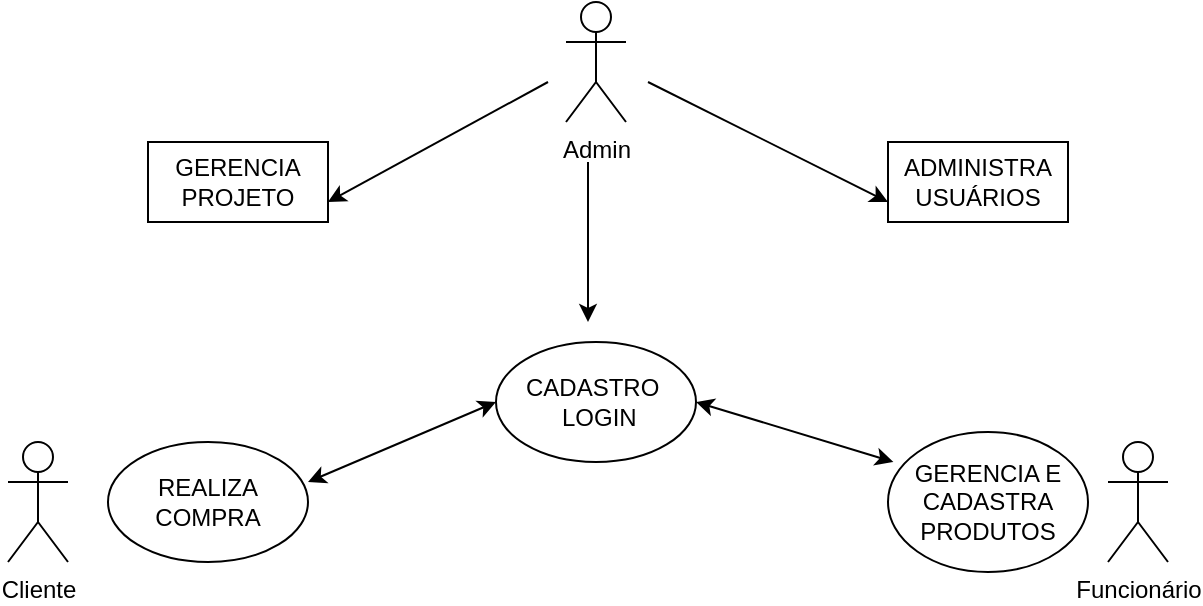 <mxfile version="22.0.2" type="device">
  <diagram name="Página-1" id="BcXgblpOw_XX-6j8etNz">
    <mxGraphModel dx="794" dy="432" grid="0" gridSize="10" guides="1" tooltips="1" connect="1" arrows="1" fold="1" page="1" pageScale="1" pageWidth="827" pageHeight="1169" math="0" shadow="0">
      <root>
        <mxCell id="0" />
        <mxCell id="1" parent="0" />
        <mxCell id="k1B7096VR3-1GRp4BNF--1" value="Admin" style="shape=umlActor;verticalLabelPosition=bottom;verticalAlign=top;html=1;outlineConnect=0;" vertex="1" parent="1">
          <mxGeometry x="399" y="40" width="30" height="60" as="geometry" />
        </mxCell>
        <mxCell id="k1B7096VR3-1GRp4BNF--2" value="Funcionário" style="shape=umlActor;verticalLabelPosition=bottom;verticalAlign=top;html=1;outlineConnect=0;" vertex="1" parent="1">
          <mxGeometry x="670" y="260" width="30" height="60" as="geometry" />
        </mxCell>
        <mxCell id="k1B7096VR3-1GRp4BNF--3" value="Cliente" style="shape=umlActor;verticalLabelPosition=bottom;verticalAlign=top;html=1;outlineConnect=0;" vertex="1" parent="1">
          <mxGeometry x="120" y="260" width="30" height="60" as="geometry" />
        </mxCell>
        <mxCell id="k1B7096VR3-1GRp4BNF--6" value="GERENCIA PROJETO" style="rounded=0;whiteSpace=wrap;html=1;" vertex="1" parent="1">
          <mxGeometry x="190" y="110" width="90" height="40" as="geometry" />
        </mxCell>
        <mxCell id="k1B7096VR3-1GRp4BNF--7" value="ADMINISTRA USUÁRIOS" style="rounded=0;whiteSpace=wrap;html=1;" vertex="1" parent="1">
          <mxGeometry x="560" y="110" width="90" height="40" as="geometry" />
        </mxCell>
        <mxCell id="k1B7096VR3-1GRp4BNF--8" value="CADASTRO&amp;nbsp;&lt;br&gt;&amp;nbsp;LOGIN" style="ellipse;whiteSpace=wrap;html=1;" vertex="1" parent="1">
          <mxGeometry x="364" y="210" width="100" height="60" as="geometry" />
        </mxCell>
        <mxCell id="k1B7096VR3-1GRp4BNF--9" value="" style="endArrow=classic;html=1;rounded=0;" edge="1" parent="1">
          <mxGeometry width="50" height="50" relative="1" as="geometry">
            <mxPoint x="410" y="120" as="sourcePoint" />
            <mxPoint x="410" y="200" as="targetPoint" />
          </mxGeometry>
        </mxCell>
        <mxCell id="k1B7096VR3-1GRp4BNF--10" value="REALIZA COMPRA" style="ellipse;whiteSpace=wrap;html=1;" vertex="1" parent="1">
          <mxGeometry x="170" y="260" width="100" height="60" as="geometry" />
        </mxCell>
        <mxCell id="k1B7096VR3-1GRp4BNF--12" value="" style="endArrow=classic;startArrow=classic;html=1;rounded=0;exitX=1;exitY=0.333;exitDx=0;exitDy=0;exitPerimeter=0;entryX=0;entryY=0.5;entryDx=0;entryDy=0;" edge="1" parent="1" source="k1B7096VR3-1GRp4BNF--10" target="k1B7096VR3-1GRp4BNF--8">
          <mxGeometry width="50" height="50" relative="1" as="geometry">
            <mxPoint x="380" y="250" as="sourcePoint" />
            <mxPoint x="340" y="250" as="targetPoint" />
          </mxGeometry>
        </mxCell>
        <mxCell id="k1B7096VR3-1GRp4BNF--13" value="" style="endArrow=classic;html=1;rounded=0;entryX=1;entryY=0.75;entryDx=0;entryDy=0;" edge="1" parent="1" target="k1B7096VR3-1GRp4BNF--6">
          <mxGeometry width="50" height="50" relative="1" as="geometry">
            <mxPoint x="390" y="80" as="sourcePoint" />
            <mxPoint x="290" y="130" as="targetPoint" />
          </mxGeometry>
        </mxCell>
        <mxCell id="k1B7096VR3-1GRp4BNF--14" value="" style="endArrow=classic;html=1;rounded=0;entryX=0;entryY=0.75;entryDx=0;entryDy=0;" edge="1" parent="1" target="k1B7096VR3-1GRp4BNF--7">
          <mxGeometry width="50" height="50" relative="1" as="geometry">
            <mxPoint x="440" y="80" as="sourcePoint" />
            <mxPoint x="520" y="130" as="targetPoint" />
          </mxGeometry>
        </mxCell>
        <mxCell id="k1B7096VR3-1GRp4BNF--16" value="GERENCIA E CADASTRA PRODUTOS" style="ellipse;whiteSpace=wrap;html=1;" vertex="1" parent="1">
          <mxGeometry x="560" y="255" width="100" height="70" as="geometry" />
        </mxCell>
        <mxCell id="k1B7096VR3-1GRp4BNF--17" value="" style="endArrow=classic;startArrow=classic;html=1;rounded=0;exitX=0.027;exitY=0.214;exitDx=0;exitDy=0;entryX=1;entryY=0.5;entryDx=0;entryDy=0;exitPerimeter=0;" edge="1" parent="1" source="k1B7096VR3-1GRp4BNF--16" target="k1B7096VR3-1GRp4BNF--8">
          <mxGeometry width="50" height="50" relative="1" as="geometry">
            <mxPoint x="280" y="290" as="sourcePoint" />
            <mxPoint x="374" y="250" as="targetPoint" />
          </mxGeometry>
        </mxCell>
      </root>
    </mxGraphModel>
  </diagram>
</mxfile>
